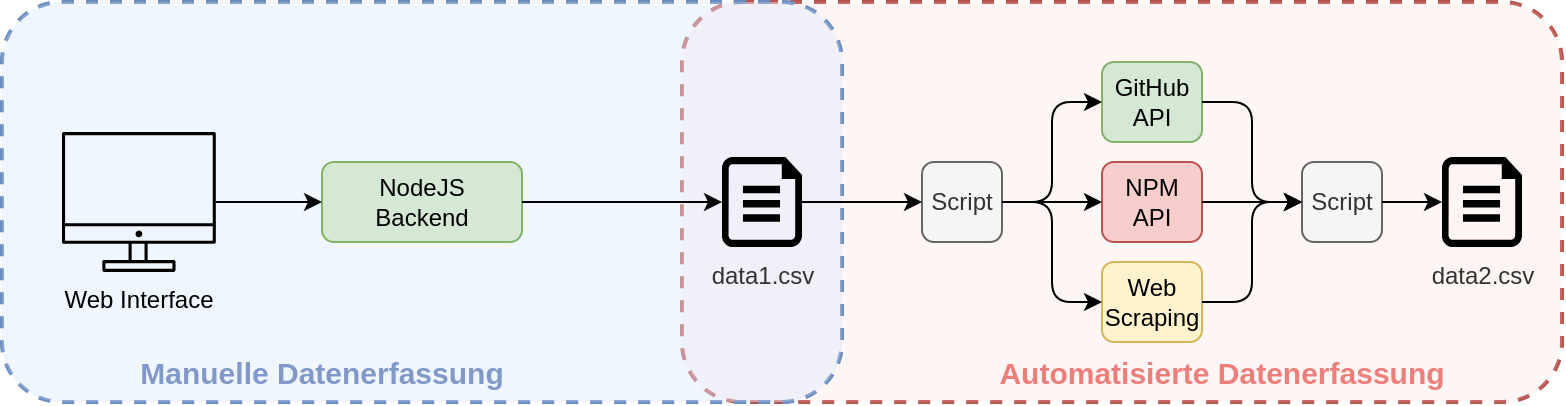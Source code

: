 <mxfile version="13.7.9" type="device"><diagram id="vQmTGZ3JTjFvlsUiGoup" name="Seite-1"><mxGraphModel dx="981" dy="567" grid="1" gridSize="10" guides="1" tooltips="1" connect="1" arrows="1" fold="1" page="1" pageScale="1" pageWidth="827" pageHeight="1169" math="0" shadow="0"><root><mxCell id="0"/><mxCell id="1" parent="0"/><mxCell id="fG0Oszh00-r9I_veFMPK-45" value="Automatisierte Datenerfassung" style="group;labelPosition=center;verticalLabelPosition=bottom;align=center;verticalAlign=top;fontSize=15;fontStyle=1;fontColor=#EA6B66;spacingTop=-30;spacingLeft=100;" parent="1" vertex="1" connectable="0"><mxGeometry x="380" y="160" width="440" height="200" as="geometry"/></mxCell><mxCell id="fG0Oszh00-r9I_veFMPK-38" value="" style="rounded=1;whiteSpace=wrap;html=1;strokeColor=#b85450;dashed=1;labelPosition=center;verticalLabelPosition=bottom;align=center;verticalAlign=top;strokeWidth=2;fillColor=none;" parent="fG0Oszh00-r9I_veFMPK-45" vertex="1"><mxGeometry width="440" height="200" as="geometry"/></mxCell><mxCell id="fG0Oszh00-r9I_veFMPK-39" value="" style="rounded=1;whiteSpace=wrap;html=1;strokeColor=#b85450;dashed=1;labelPosition=center;verticalLabelPosition=bottom;align=center;verticalAlign=top;strokeWidth=2;fillColor=#f8cecc;opacity=20;" parent="fG0Oszh00-r9I_veFMPK-45" vertex="1"><mxGeometry width="440" height="200" as="geometry"/></mxCell><mxCell id="fG0Oszh00-r9I_veFMPK-22" value="Script" style="rounded=1;whiteSpace=wrap;html=1;fillColor=#f5f5f5;strokeColor=#666666;fontColor=#333333;" parent="fG0Oszh00-r9I_veFMPK-45" vertex="1"><mxGeometry x="120" y="80" width="40" height="40" as="geometry"/></mxCell><mxCell id="fG0Oszh00-r9I_veFMPK-27" value="Script" style="rounded=1;whiteSpace=wrap;html=1;strokeColor=#666666;fillColor=#f5f5f5;fontColor=#333333;" parent="fG0Oszh00-r9I_veFMPK-45" vertex="1"><mxGeometry x="310" y="80" width="40" height="40" as="geometry"/></mxCell><mxCell id="fG0Oszh00-r9I_veFMPK-19" value="GitHub API" style="rounded=1;whiteSpace=wrap;html=1;fillColor=#d5e8d4;strokeColor=#82b366;" parent="fG0Oszh00-r9I_veFMPK-45" vertex="1"><mxGeometry x="210" y="30" width="50" height="40" as="geometry"/></mxCell><mxCell id="fG0Oszh00-r9I_veFMPK-28" style="rounded=1;orthogonalLoop=1;jettySize=auto;html=1;entryX=0;entryY=0.5;entryDx=0;entryDy=0;edgeStyle=orthogonalEdgeStyle;" parent="fG0Oszh00-r9I_veFMPK-45" source="fG0Oszh00-r9I_veFMPK-19" target="fG0Oszh00-r9I_veFMPK-27" edge="1"><mxGeometry relative="1" as="geometry"/></mxCell><mxCell id="fG0Oszh00-r9I_veFMPK-24" style="rounded=1;orthogonalLoop=1;jettySize=auto;html=1;entryX=0;entryY=0.5;entryDx=0;entryDy=0;edgeStyle=orthogonalEdgeStyle;" parent="fG0Oszh00-r9I_veFMPK-45" source="fG0Oszh00-r9I_veFMPK-22" target="fG0Oszh00-r9I_veFMPK-19" edge="1"><mxGeometry relative="1" as="geometry"/></mxCell><mxCell id="fG0Oszh00-r9I_veFMPK-20" value="NPM&lt;br&gt;API" style="rounded=1;whiteSpace=wrap;html=1;fillColor=#f8cecc;strokeColor=#b85450;" parent="fG0Oszh00-r9I_veFMPK-45" vertex="1"><mxGeometry x="210" y="80" width="50" height="40" as="geometry"/></mxCell><mxCell id="fG0Oszh00-r9I_veFMPK-29" style="rounded=1;orthogonalLoop=1;jettySize=auto;html=1;entryX=0;entryY=0.5;entryDx=0;entryDy=0;edgeStyle=orthogonalEdgeStyle;" parent="fG0Oszh00-r9I_veFMPK-45" source="fG0Oszh00-r9I_veFMPK-20" target="fG0Oszh00-r9I_veFMPK-27" edge="1"><mxGeometry relative="1" as="geometry"><mxPoint x="260" y="100" as="targetPoint"/></mxGeometry></mxCell><mxCell id="fG0Oszh00-r9I_veFMPK-25" style="rounded=1;orthogonalLoop=1;jettySize=auto;html=1;entryX=0;entryY=0.5;entryDx=0;entryDy=0;edgeStyle=orthogonalEdgeStyle;" parent="fG0Oszh00-r9I_veFMPK-45" source="fG0Oszh00-r9I_veFMPK-22" target="fG0Oszh00-r9I_veFMPK-20" edge="1"><mxGeometry relative="1" as="geometry"/></mxCell><mxCell id="fG0Oszh00-r9I_veFMPK-21" value="Web&lt;br&gt;Scraping" style="rounded=1;whiteSpace=wrap;html=1;fillColor=#fff2cc;strokeColor=#d6b656;" parent="fG0Oszh00-r9I_veFMPK-45" vertex="1"><mxGeometry x="210" y="130" width="50" height="40" as="geometry"/></mxCell><mxCell id="fG0Oszh00-r9I_veFMPK-30" style="rounded=1;orthogonalLoop=1;jettySize=auto;html=1;entryX=0;entryY=0.5;entryDx=0;entryDy=0;edgeStyle=orthogonalEdgeStyle;" parent="fG0Oszh00-r9I_veFMPK-45" source="fG0Oszh00-r9I_veFMPK-21" target="fG0Oszh00-r9I_veFMPK-27" edge="1"><mxGeometry relative="1" as="geometry"/></mxCell><mxCell id="fG0Oszh00-r9I_veFMPK-26" style="rounded=1;orthogonalLoop=1;jettySize=auto;html=1;entryX=0;entryY=0.5;entryDx=0;entryDy=0;edgeStyle=orthogonalEdgeStyle;" parent="fG0Oszh00-r9I_veFMPK-45" source="fG0Oszh00-r9I_veFMPK-22" target="fG0Oszh00-r9I_veFMPK-21" edge="1"><mxGeometry relative="1" as="geometry"/></mxCell><mxCell id="fG0Oszh00-r9I_veFMPK-46" value="Manuelle Datenerfassung" style="group;fontStyle=1;fontSize=15;labelPosition=center;verticalLabelPosition=bottom;align=center;verticalAlign=top;arcSize=12;absoluteArcSize=0;fontColor=#4663A6;spacingTop=-30;spacingLeft=-100;" parent="1" vertex="1" connectable="0"><mxGeometry x="40" y="160" width="420" height="200" as="geometry"/></mxCell><mxCell id="fG0Oszh00-r9I_veFMPK-7" value="" style="rounded=1;whiteSpace=wrap;html=1;strokeColor=#6c8ebf;dashed=1;labelPosition=center;verticalLabelPosition=bottom;align=center;verticalAlign=top;strokeWidth=2;fillColor=none;" parent="fG0Oszh00-r9I_veFMPK-46" vertex="1"><mxGeometry width="420" height="200" as="geometry"/></mxCell><mxCell id="fG0Oszh00-r9I_veFMPK-41" value="" style="rounded=1;whiteSpace=wrap;html=1;strokeColor=#6c8ebf;fillColor=#dae8fc;dashed=1;labelPosition=center;verticalLabelPosition=bottom;align=center;verticalAlign=top;strokeWidth=2;opacity=40;" parent="fG0Oszh00-r9I_veFMPK-46" vertex="1"><mxGeometry width="420" height="200" as="geometry"/></mxCell><mxCell id="fG0Oszh00-r9I_veFMPK-3" value="NodeJS &lt;br&gt;Backend" style="rounded=1;whiteSpace=wrap;html=1;fillColor=#d5e8d4;strokeColor=#82b366;" parent="fG0Oszh00-r9I_veFMPK-46" vertex="1"><mxGeometry x="160" y="80" width="100" height="40" as="geometry"/></mxCell><mxCell id="fG0Oszh00-r9I_veFMPK-2" value="Web Interface" style="outlineConnect=0;dashed=0;verticalLabelPosition=bottom;verticalAlign=top;align=center;html=1;fontSize=12;fontStyle=0;aspect=fixed;shape=mxgraph.aws4.illustration_desktop;pointerEvents=1;strokeColor=none;fillColor=#000000;" parent="fG0Oszh00-r9I_veFMPK-46" vertex="1"><mxGeometry x="30" y="65" width="76.92" height="70" as="geometry"/></mxCell><mxCell id="fG0Oszh00-r9I_veFMPK-4" style="edgeStyle=orthogonalEdgeStyle;rounded=0;orthogonalLoop=1;jettySize=auto;html=1;" parent="fG0Oszh00-r9I_veFMPK-46" source="fG0Oszh00-r9I_veFMPK-2" target="fG0Oszh00-r9I_veFMPK-3" edge="1"><mxGeometry relative="1" as="geometry"/></mxCell><mxCell id="fG0Oszh00-r9I_veFMPK-31" style="edgeStyle=orthogonalEdgeStyle;rounded=1;orthogonalLoop=1;jettySize=auto;html=1;entryX=0;entryY=0.5;entryDx=0;entryDy=0;entryPerimeter=0;" parent="1" source="fG0Oszh00-r9I_veFMPK-27" target="fG0Oszh00-r9I_veFMPK-34" edge="1"><mxGeometry relative="1" as="geometry"><mxPoint x="730" y="260" as="targetPoint"/></mxGeometry></mxCell><mxCell id="fG0Oszh00-r9I_veFMPK-34" value="data2.csv" style="verticalLabelPosition=bottom;html=1;verticalAlign=top;align=center;shape=mxgraph.azure.cloud_services_configuration_file;pointerEvents=1;fontColor=#333333;fillColor=#000000;strokeColor=none;" parent="1" vertex="1"><mxGeometry x="760" y="237.5" width="40" height="45" as="geometry"/></mxCell><mxCell id="fG0Oszh00-r9I_veFMPK-5" style="edgeStyle=orthogonalEdgeStyle;rounded=0;orthogonalLoop=1;jettySize=auto;html=1;entryX=0;entryY=0.5;entryDx=0;entryDy=0;entryPerimeter=0;" parent="1" source="fG0Oszh00-r9I_veFMPK-3" target="fG0Oszh00-r9I_veFMPK-32" edge="1"><mxGeometry relative="1" as="geometry"><mxPoint x="400" y="260" as="targetPoint"/></mxGeometry></mxCell><mxCell id="fG0Oszh00-r9I_veFMPK-23" style="edgeStyle=orthogonalEdgeStyle;rounded=0;orthogonalLoop=1;jettySize=auto;html=1;entryX=0;entryY=0.5;entryDx=0;entryDy=0;exitX=1;exitY=0.5;exitDx=0;exitDy=0;exitPerimeter=0;" parent="1" source="fG0Oszh00-r9I_veFMPK-32" target="fG0Oszh00-r9I_veFMPK-22" edge="1"><mxGeometry relative="1" as="geometry"><mxPoint x="440" y="260" as="sourcePoint"/></mxGeometry></mxCell><mxCell id="fG0Oszh00-r9I_veFMPK-32" value="data1.csv" style="verticalLabelPosition=bottom;html=1;verticalAlign=top;align=center;shape=mxgraph.azure.cloud_services_configuration_file;pointerEvents=1;fontColor=#333333;fillColor=#000000;strokeColor=none;" parent="1" vertex="1"><mxGeometry x="400" y="237.5" width="40" height="45" as="geometry"/></mxCell></root></mxGraphModel></diagram></mxfile>